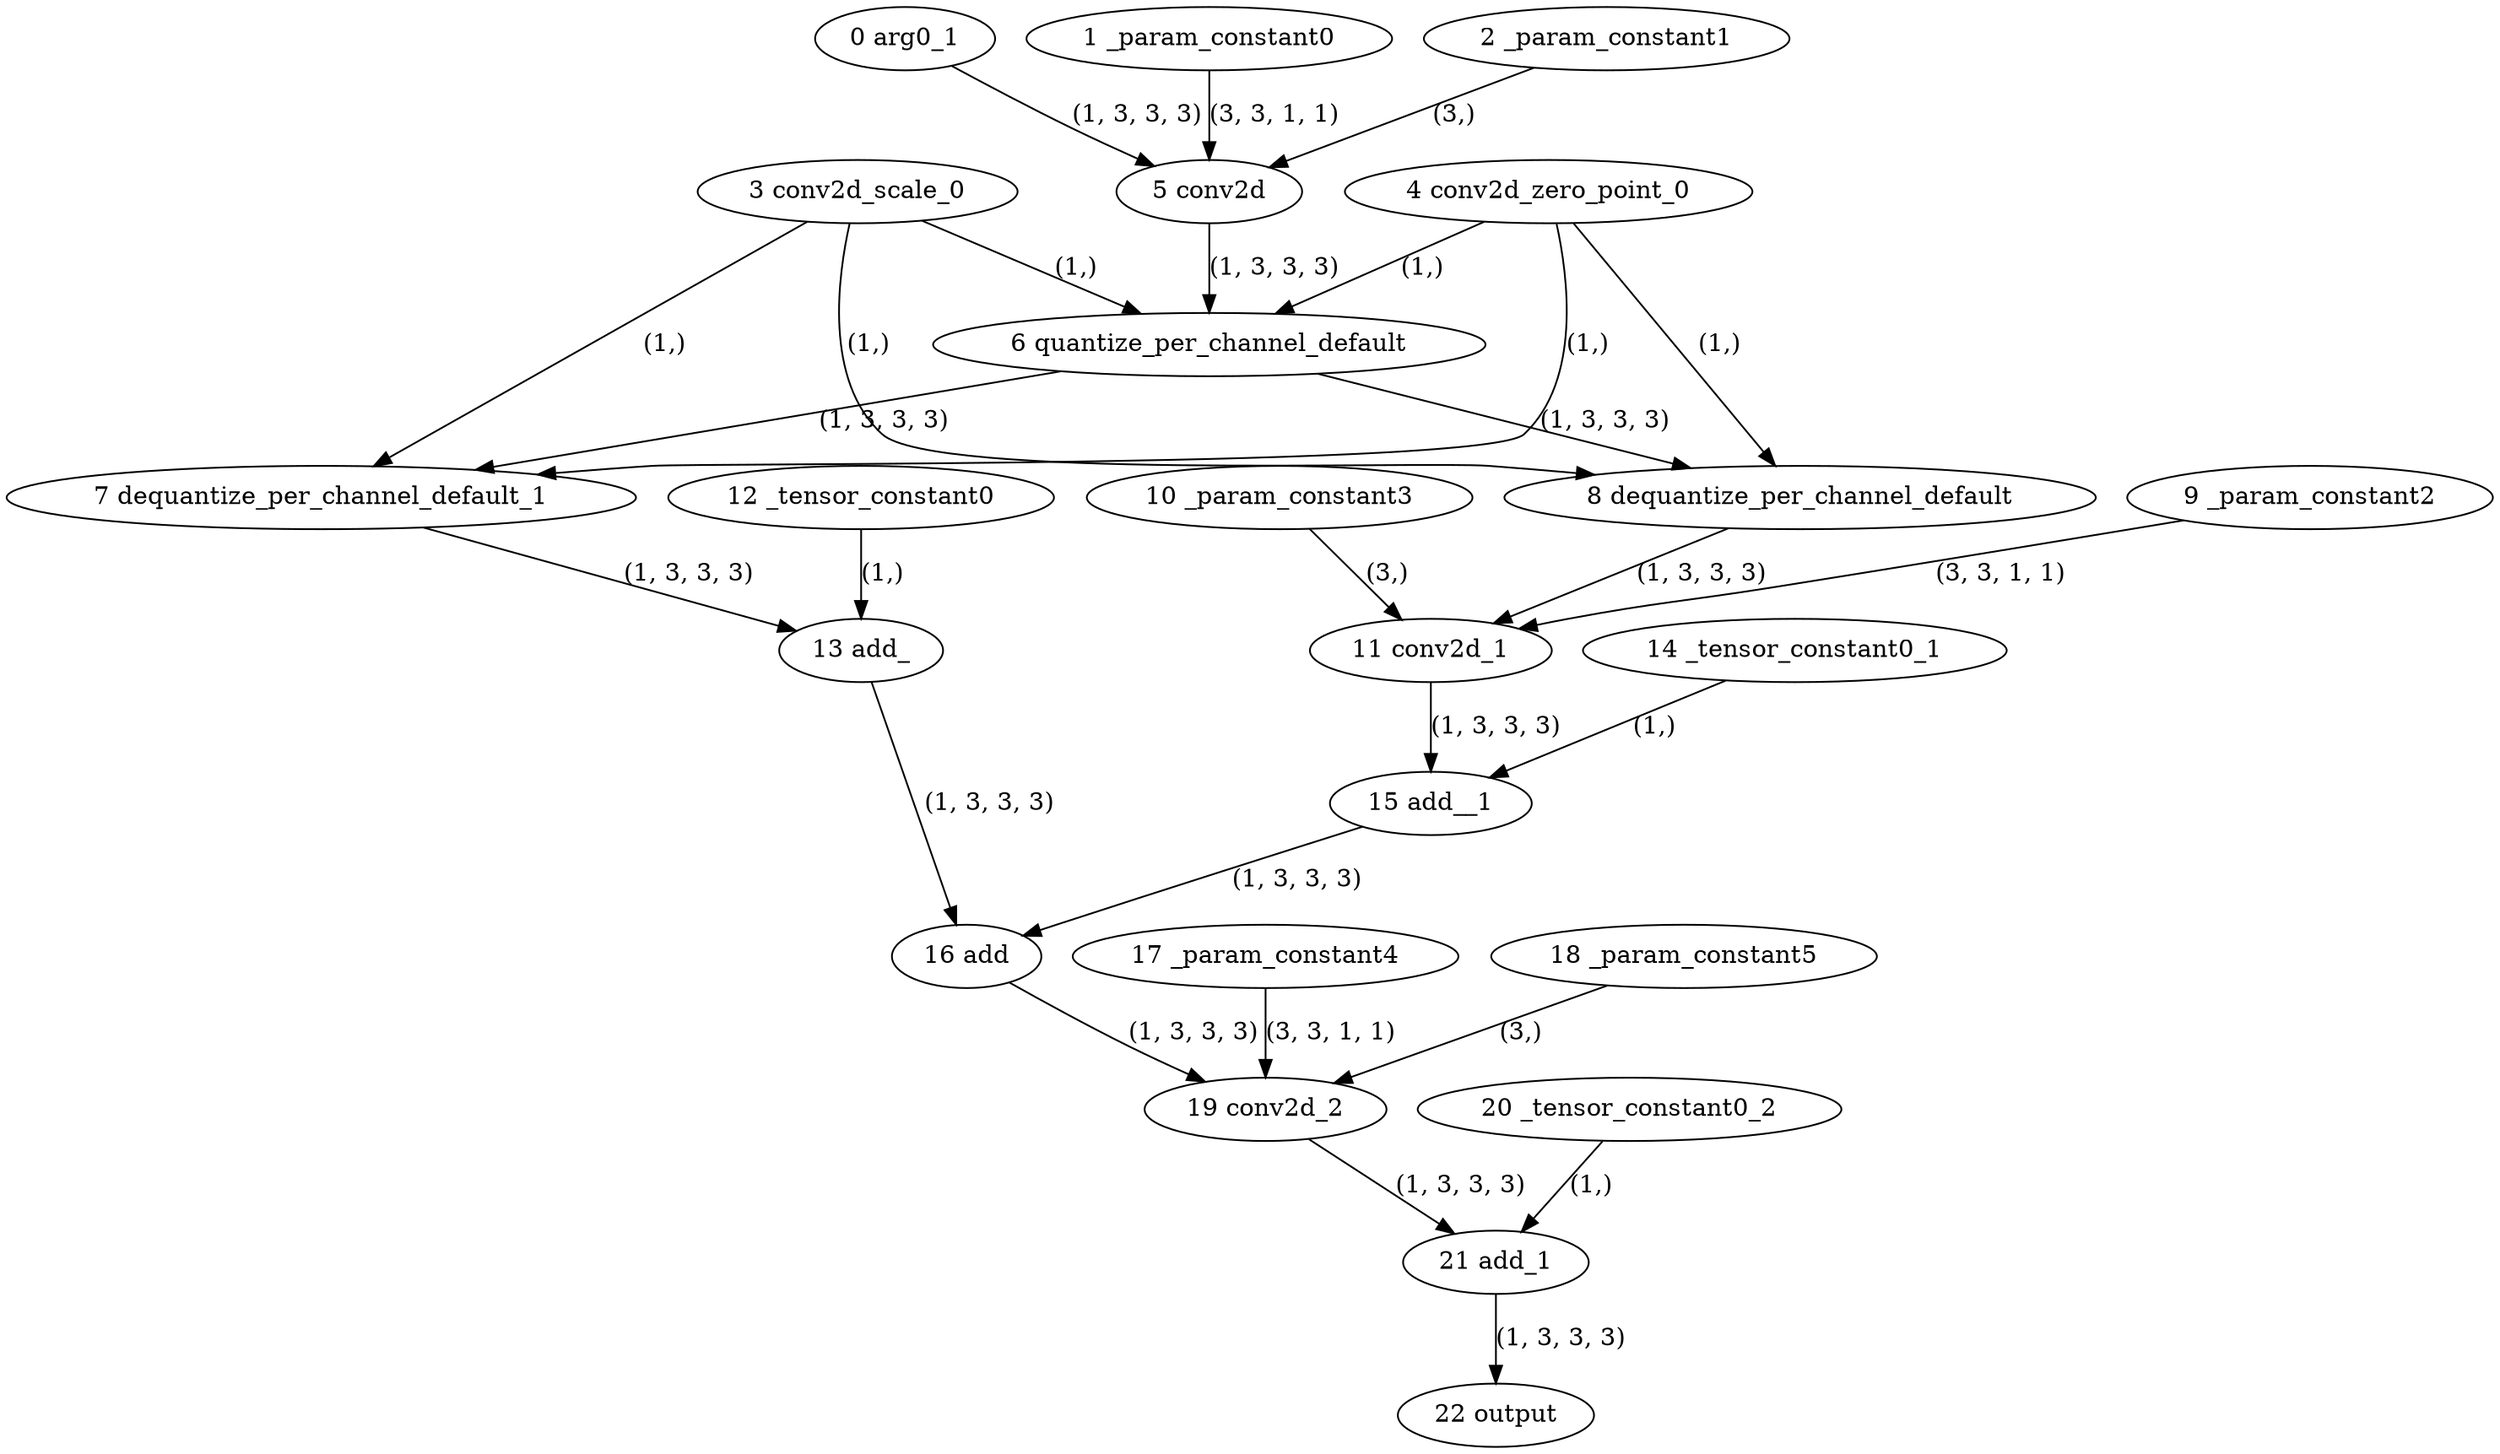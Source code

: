 strict digraph  {
"0 arg0_1" [id=0, type=input];
"1 _param_constant0" [id=1, type=get_attr];
"2 _param_constant1" [id=2, type=get_attr];
"3 conv2d_scale_0" [id=3, type=get_attr];
"4 conv2d_zero_point_0" [id=4, type=get_attr];
"5 conv2d" [id=5, type=conv2d];
"6 quantize_per_channel_default" [id=6, type=quantize_per_channel];
"7 dequantize_per_channel_default_1" [id=7, type=dequantize_per_channel];
"8 dequantize_per_channel_default" [id=8, type=dequantize_per_channel];
"9 _param_constant2" [id=9, type=get_attr];
"10 _param_constant3" [id=10, type=get_attr];
"11 conv2d_1" [id=11, type=conv2d];
"12 _tensor_constant0" [id=12, type=get_attr];
"13 add_" [id=13, type=add_];
"14 _tensor_constant0_1" [id=14, type=get_attr];
"15 add__1" [id=15, type=add_];
"16 add" [id=16, type=add];
"17 _param_constant4" [id=17, type=get_attr];
"18 _param_constant5" [id=18, type=get_attr];
"19 conv2d_2" [id=19, type=conv2d];
"20 _tensor_constant0_2" [id=20, type=get_attr];
"21 add_1" [id=21, type=add];
"22 output" [id=22, type=output];
"0 arg0_1" -> "5 conv2d"  [label="(1, 3, 3, 3)", style=solid];
"1 _param_constant0" -> "5 conv2d"  [label="(3, 3, 1, 1)", style=solid];
"2 _param_constant1" -> "5 conv2d"  [label="(3,)", style=solid];
"3 conv2d_scale_0" -> "6 quantize_per_channel_default"  [label="(1,)", style=solid];
"3 conv2d_scale_0" -> "7 dequantize_per_channel_default_1"  [label="(1,)", style=solid];
"3 conv2d_scale_0" -> "8 dequantize_per_channel_default"  [label="(1,)", style=solid];
"4 conv2d_zero_point_0" -> "6 quantize_per_channel_default"  [label="(1,)", style=solid];
"4 conv2d_zero_point_0" -> "7 dequantize_per_channel_default_1"  [label="(1,)", style=solid];
"4 conv2d_zero_point_0" -> "8 dequantize_per_channel_default"  [label="(1,)", style=solid];
"5 conv2d" -> "6 quantize_per_channel_default"  [label="(1, 3, 3, 3)", style=solid];
"6 quantize_per_channel_default" -> "7 dequantize_per_channel_default_1"  [label="(1, 3, 3, 3)", style=solid];
"6 quantize_per_channel_default" -> "8 dequantize_per_channel_default"  [label="(1, 3, 3, 3)", style=solid];
"7 dequantize_per_channel_default_1" -> "13 add_"  [label="(1, 3, 3, 3)", style=solid];
"8 dequantize_per_channel_default" -> "11 conv2d_1"  [label="(1, 3, 3, 3)", style=solid];
"9 _param_constant2" -> "11 conv2d_1"  [label="(3, 3, 1, 1)", style=solid];
"10 _param_constant3" -> "11 conv2d_1"  [label="(3,)", style=solid];
"11 conv2d_1" -> "15 add__1"  [label="(1, 3, 3, 3)", style=solid];
"12 _tensor_constant0" -> "13 add_"  [label="(1,)", style=solid];
"13 add_" -> "16 add"  [label="(1, 3, 3, 3)", style=solid];
"14 _tensor_constant0_1" -> "15 add__1"  [label="(1,)", style=solid];
"15 add__1" -> "16 add"  [label="(1, 3, 3, 3)", style=solid];
"16 add" -> "19 conv2d_2"  [label="(1, 3, 3, 3)", style=solid];
"17 _param_constant4" -> "19 conv2d_2"  [label="(3, 3, 1, 1)", style=solid];
"18 _param_constant5" -> "19 conv2d_2"  [label="(3,)", style=solid];
"19 conv2d_2" -> "21 add_1"  [label="(1, 3, 3, 3)", style=solid];
"20 _tensor_constant0_2" -> "21 add_1"  [label="(1,)", style=solid];
"21 add_1" -> "22 output"  [label="(1, 3, 3, 3)", style=solid];
}
